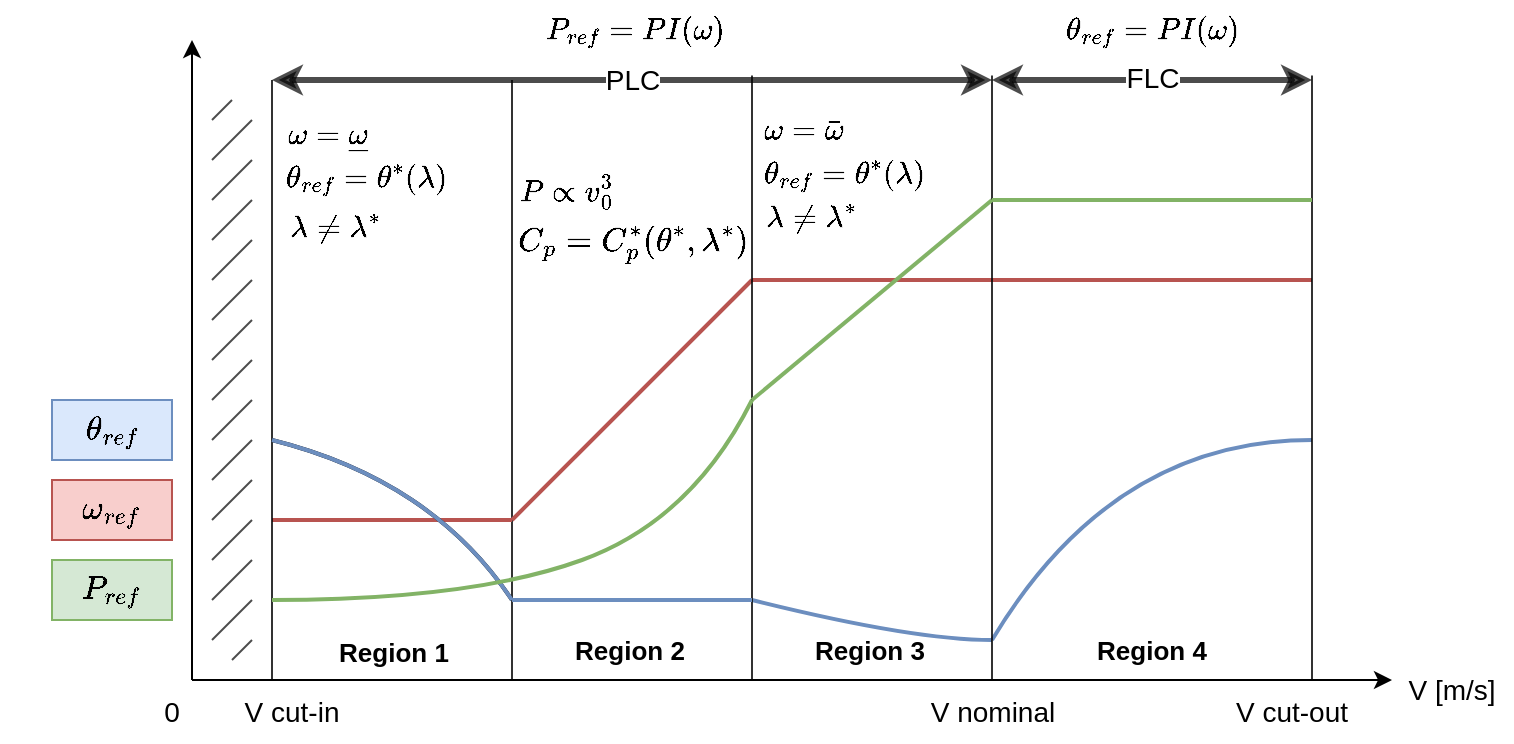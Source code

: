 <mxfile version="20.5.1" type="github">
  <diagram id="YIg-twoA3lVmyOpFWbwZ" name="Page-1">
    <mxGraphModel dx="2066" dy="1054" grid="1" gridSize="10" guides="1" tooltips="1" connect="1" arrows="1" fold="1" page="1" pageScale="1" pageWidth="850" pageHeight="1100" math="1" shadow="0">
      <root>
        <mxCell id="0" />
        <mxCell id="1" parent="0" />
        <mxCell id="ZmWr9eJU89eHi5DbGtIF-5" value="" style="endArrow=none;html=1;rounded=0;opacity=80;" parent="1" edge="1">
          <mxGeometry width="50" height="50" relative="1" as="geometry">
            <mxPoint x="280" y="140" as="sourcePoint" />
            <mxPoint x="280" y="440" as="targetPoint" />
          </mxGeometry>
        </mxCell>
        <mxCell id="ZmWr9eJU89eHi5DbGtIF-11" value="&lt;font style=&quot;font-size: 14px;&quot;&gt;0&lt;/font&gt;" style="text;html=1;strokeColor=none;fillColor=none;align=center;verticalAlign=middle;whiteSpace=wrap;rounded=0;fontSize=13;" parent="1" vertex="1">
          <mxGeometry x="80" y="441" width="60" height="30" as="geometry" />
        </mxCell>
        <mxCell id="ZmWr9eJU89eHi5DbGtIF-12" value="&lt;font style=&quot;font-size: 14px;&quot;&gt;V [m/s]&lt;/font&gt;" style="text;html=1;strokeColor=none;fillColor=none;align=center;verticalAlign=middle;whiteSpace=wrap;rounded=0;fontSize=13;" parent="1" vertex="1">
          <mxGeometry x="720" y="430" width="60" height="30" as="geometry" />
        </mxCell>
        <mxCell id="ZmWr9eJU89eHi5DbGtIF-13" value="&lt;span style=&quot;font-size: 14px;&quot;&gt;V cut-in&lt;/span&gt;" style="text;html=1;strokeColor=none;fillColor=none;align=center;verticalAlign=middle;whiteSpace=wrap;rounded=0;fontSize=13;" parent="1" vertex="1">
          <mxGeometry x="140" y="441" width="60" height="30" as="geometry" />
        </mxCell>
        <mxCell id="ZmWr9eJU89eHi5DbGtIF-21" value="" style="endArrow=none;html=1;rounded=0;fontSize=14;strokeWidth=2;fillColor=#f8cecc;strokeColor=#b85450;" parent="1" edge="1">
          <mxGeometry width="50" height="50" relative="1" as="geometry">
            <mxPoint x="280" y="360" as="sourcePoint" />
            <mxPoint x="160" y="360" as="targetPoint" />
          </mxGeometry>
        </mxCell>
        <mxCell id="ZmWr9eJU89eHi5DbGtIF-22" value="" style="endArrow=none;html=1;rounded=0;fontSize=14;strokeWidth=2;fillColor=#f8cecc;strokeColor=#b85450;" parent="1" edge="1">
          <mxGeometry width="50" height="50" relative="1" as="geometry">
            <mxPoint x="280" y="360" as="sourcePoint" />
            <mxPoint x="400" y="240" as="targetPoint" />
          </mxGeometry>
        </mxCell>
        <mxCell id="ZmWr9eJU89eHi5DbGtIF-23" value="" style="endArrow=none;html=1;rounded=0;fontSize=14;strokeWidth=2;fillColor=#f8cecc;strokeColor=#b85450;" parent="1" edge="1">
          <mxGeometry width="50" height="50" relative="1" as="geometry">
            <mxPoint x="400" y="240" as="sourcePoint" />
            <mxPoint x="680" y="240" as="targetPoint" />
          </mxGeometry>
        </mxCell>
        <mxCell id="ZmWr9eJU89eHi5DbGtIF-24" value="" style="curved=1;endArrow=none;html=1;rounded=0;strokeWidth=2;fontSize=14;endFill=0;" parent="1" edge="1">
          <mxGeometry width="50" height="50" relative="1" as="geometry">
            <mxPoint x="280" y="400" as="sourcePoint" />
            <mxPoint x="160" y="320" as="targetPoint" />
            <Array as="points">
              <mxPoint x="260" y="370" />
              <mxPoint x="200" y="330" />
            </Array>
          </mxGeometry>
        </mxCell>
        <mxCell id="ZmWr9eJU89eHi5DbGtIF-26" value="" style="curved=1;endArrow=none;html=1;rounded=0;strokeWidth=2;fontSize=14;endFill=0;fillColor=#dae8fc;strokeColor=#6c8ebf;" parent="1" edge="1">
          <mxGeometry width="50" height="50" relative="1" as="geometry">
            <mxPoint x="520" y="420" as="sourcePoint" />
            <mxPoint x="400" y="400" as="targetPoint" />
            <Array as="points">
              <mxPoint x="480" y="420" />
            </Array>
          </mxGeometry>
        </mxCell>
        <mxCell id="ZmWr9eJU89eHi5DbGtIF-27" value="" style="curved=1;endArrow=none;html=1;rounded=0;strokeWidth=2;fontSize=14;endFill=0;fillColor=#dae8fc;strokeColor=#6c8ebf;" parent="1" edge="1">
          <mxGeometry width="50" height="50" relative="1" as="geometry">
            <mxPoint x="680" y="320" as="sourcePoint" />
            <mxPoint x="520" y="420" as="targetPoint" />
            <Array as="points">
              <mxPoint x="580" y="320" />
            </Array>
          </mxGeometry>
        </mxCell>
        <mxCell id="ZmWr9eJU89eHi5DbGtIF-2" value="" style="endArrow=classic;html=1;rounded=0;" parent="1" edge="1">
          <mxGeometry width="50" height="50" relative="1" as="geometry">
            <mxPoint x="120" y="440" as="sourcePoint" />
            <mxPoint x="120" y="120" as="targetPoint" />
          </mxGeometry>
        </mxCell>
        <mxCell id="ZmWr9eJU89eHi5DbGtIF-3" value="" style="endArrow=classic;html=1;rounded=0;" parent="1" edge="1">
          <mxGeometry width="50" height="50" relative="1" as="geometry">
            <mxPoint x="120" y="440" as="sourcePoint" />
            <mxPoint x="720" y="440" as="targetPoint" />
          </mxGeometry>
        </mxCell>
        <mxCell id="ZmWr9eJU89eHi5DbGtIF-6" value="" style="endArrow=none;html=1;rounded=0;opacity=80;" parent="1" edge="1">
          <mxGeometry width="50" height="50" relative="1" as="geometry">
            <mxPoint x="400" y="137.778" as="sourcePoint" />
            <mxPoint x="400" y="440" as="targetPoint" />
          </mxGeometry>
        </mxCell>
        <mxCell id="ZmWr9eJU89eHi5DbGtIF-7" value="" style="endArrow=none;html=1;rounded=0;opacity=80;" parent="1" edge="1">
          <mxGeometry width="50" height="50" relative="1" as="geometry">
            <mxPoint x="520" y="137.778" as="sourcePoint" />
            <mxPoint x="520" y="440" as="targetPoint" />
          </mxGeometry>
        </mxCell>
        <mxCell id="ZmWr9eJU89eHi5DbGtIF-8" value="" style="endArrow=none;html=1;rounded=0;opacity=80;" parent="1" edge="1">
          <mxGeometry width="50" height="50" relative="1" as="geometry">
            <mxPoint x="680" y="137.778" as="sourcePoint" />
            <mxPoint x="680" y="440" as="targetPoint" />
          </mxGeometry>
        </mxCell>
        <mxCell id="ZmWr9eJU89eHi5DbGtIF-19" value="" style="endArrow=none;html=1;rounded=0;opacity=80;" parent="1" edge="1">
          <mxGeometry width="50" height="50" relative="1" as="geometry">
            <mxPoint x="160" y="140.0" as="sourcePoint" />
            <mxPoint x="160" y="440" as="targetPoint" />
          </mxGeometry>
        </mxCell>
        <mxCell id="ZmWr9eJU89eHi5DbGtIF-25" value="" style="endArrow=none;html=1;rounded=0;fontSize=14;strokeWidth=2;fillColor=#f8cecc;strokeColor=#b85450;" parent="1" edge="1">
          <mxGeometry width="50" height="50" relative="1" as="geometry">
            <mxPoint x="400" y="400.0" as="sourcePoint" />
            <mxPoint x="280" y="400.0" as="targetPoint" />
          </mxGeometry>
        </mxCell>
        <mxCell id="ZmWr9eJU89eHi5DbGtIF-28" value="" style="endArrow=none;html=1;rounded=0;fontSize=14;strokeWidth=2;fillColor=#dae8fc;strokeColor=#6c8ebf;" parent="1" edge="1">
          <mxGeometry width="50" height="50" relative="1" as="geometry">
            <mxPoint x="400" y="400.0" as="sourcePoint" />
            <mxPoint x="280" y="400.0" as="targetPoint" />
          </mxGeometry>
        </mxCell>
        <mxCell id="ZmWr9eJU89eHi5DbGtIF-29" value="" style="curved=1;endArrow=none;html=1;rounded=0;strokeWidth=2;fontSize=14;endFill=0;fillColor=#dae8fc;strokeColor=#6c8ebf;" parent="1" edge="1">
          <mxGeometry width="50" height="50" relative="1" as="geometry">
            <mxPoint x="280" y="400.0" as="sourcePoint" />
            <mxPoint x="160" y="320.0" as="targetPoint" />
            <Array as="points">
              <mxPoint x="260" y="370" />
              <mxPoint x="200" y="330" />
            </Array>
          </mxGeometry>
        </mxCell>
        <mxCell id="ZmWr9eJU89eHi5DbGtIF-30" value="" style="curved=1;endArrow=none;html=1;rounded=0;strokeWidth=2;fontSize=14;endFill=0;fillColor=#d5e8d4;strokeColor=#82b366;" parent="1" edge="1">
          <mxGeometry width="50" height="50" relative="1" as="geometry">
            <mxPoint x="400" y="300" as="sourcePoint" />
            <mxPoint x="160" y="400" as="targetPoint" />
            <Array as="points">
              <mxPoint x="370" y="360" />
              <mxPoint x="260" y="400" />
            </Array>
          </mxGeometry>
        </mxCell>
        <mxCell id="ZmWr9eJU89eHi5DbGtIF-31" value="" style="endArrow=none;html=1;rounded=0;fontSize=14;strokeWidth=2;fillColor=#d5e8d4;strokeColor=#82b366;" parent="1" edge="1">
          <mxGeometry width="50" height="50" relative="1" as="geometry">
            <mxPoint x="400" y="300" as="sourcePoint" />
            <mxPoint x="520" y="200" as="targetPoint" />
          </mxGeometry>
        </mxCell>
        <mxCell id="ZmWr9eJU89eHi5DbGtIF-32" value="" style="endArrow=none;html=1;rounded=0;fontSize=14;strokeWidth=2;fillColor=#d5e8d4;strokeColor=#82b366;" parent="1" edge="1">
          <mxGeometry width="50" height="50" relative="1" as="geometry">
            <mxPoint x="680" y="200" as="sourcePoint" />
            <mxPoint x="520" y="200" as="targetPoint" />
          </mxGeometry>
        </mxCell>
        <mxCell id="ZmWr9eJU89eHi5DbGtIF-33" value="" style="endArrow=none;html=1;rounded=0;strokeWidth=1;fontSize=14;opacity=70;" parent="1" edge="1">
          <mxGeometry width="50" height="50" relative="1" as="geometry">
            <mxPoint x="130" y="180" as="sourcePoint" />
            <mxPoint x="150" y="160" as="targetPoint" />
          </mxGeometry>
        </mxCell>
        <mxCell id="ZmWr9eJU89eHi5DbGtIF-34" value="" style="endArrow=none;html=1;rounded=0;strokeWidth=1;fontSize=14;opacity=70;" parent="1" edge="1">
          <mxGeometry width="50" height="50" relative="1" as="geometry">
            <mxPoint x="130" y="200" as="sourcePoint" />
            <mxPoint x="150" y="180" as="targetPoint" />
          </mxGeometry>
        </mxCell>
        <mxCell id="ZmWr9eJU89eHi5DbGtIF-35" value="" style="endArrow=none;html=1;rounded=0;strokeWidth=1;fontSize=14;opacity=70;" parent="1" edge="1">
          <mxGeometry width="50" height="50" relative="1" as="geometry">
            <mxPoint x="130" y="220" as="sourcePoint" />
            <mxPoint x="150" y="200" as="targetPoint" />
          </mxGeometry>
        </mxCell>
        <mxCell id="ZmWr9eJU89eHi5DbGtIF-36" value="" style="endArrow=none;html=1;rounded=0;strokeWidth=1;fontSize=14;opacity=70;" parent="1" edge="1">
          <mxGeometry width="50" height="50" relative="1" as="geometry">
            <mxPoint x="130" y="240" as="sourcePoint" />
            <mxPoint x="150" y="220" as="targetPoint" />
          </mxGeometry>
        </mxCell>
        <mxCell id="ZmWr9eJU89eHi5DbGtIF-37" value="" style="endArrow=none;html=1;rounded=0;strokeWidth=1;fontSize=14;opacity=70;" parent="1" edge="1">
          <mxGeometry width="50" height="50" relative="1" as="geometry">
            <mxPoint x="130" y="260" as="sourcePoint" />
            <mxPoint x="150" y="240" as="targetPoint" />
          </mxGeometry>
        </mxCell>
        <mxCell id="ZmWr9eJU89eHi5DbGtIF-38" value="" style="endArrow=none;html=1;rounded=0;strokeWidth=1;fontSize=14;opacity=70;" parent="1" edge="1">
          <mxGeometry width="50" height="50" relative="1" as="geometry">
            <mxPoint x="130" y="280" as="sourcePoint" />
            <mxPoint x="150" y="260" as="targetPoint" />
          </mxGeometry>
        </mxCell>
        <mxCell id="ZmWr9eJU89eHi5DbGtIF-39" value="" style="endArrow=none;html=1;rounded=0;strokeWidth=1;fontSize=14;opacity=70;" parent="1" edge="1">
          <mxGeometry width="50" height="50" relative="1" as="geometry">
            <mxPoint x="130" y="300" as="sourcePoint" />
            <mxPoint x="150" y="280" as="targetPoint" />
          </mxGeometry>
        </mxCell>
        <mxCell id="ZmWr9eJU89eHi5DbGtIF-40" value="" style="endArrow=none;html=1;rounded=0;strokeWidth=1;fontSize=14;opacity=70;" parent="1" edge="1">
          <mxGeometry width="50" height="50" relative="1" as="geometry">
            <mxPoint x="130" y="320" as="sourcePoint" />
            <mxPoint x="150" y="300" as="targetPoint" />
          </mxGeometry>
        </mxCell>
        <mxCell id="ZmWr9eJU89eHi5DbGtIF-41" value="" style="endArrow=none;html=1;rounded=0;strokeWidth=1;fontSize=14;opacity=70;" parent="1" edge="1">
          <mxGeometry width="50" height="50" relative="1" as="geometry">
            <mxPoint x="130" y="340" as="sourcePoint" />
            <mxPoint x="150" y="320" as="targetPoint" />
          </mxGeometry>
        </mxCell>
        <mxCell id="ZmWr9eJU89eHi5DbGtIF-42" value="" style="endArrow=none;html=1;rounded=0;strokeWidth=1;fontSize=14;opacity=70;" parent="1" edge="1">
          <mxGeometry width="50" height="50" relative="1" as="geometry">
            <mxPoint x="130" y="360" as="sourcePoint" />
            <mxPoint x="150" y="340" as="targetPoint" />
          </mxGeometry>
        </mxCell>
        <mxCell id="ZmWr9eJU89eHi5DbGtIF-43" value="" style="endArrow=none;html=1;rounded=0;strokeWidth=1;fontSize=14;opacity=70;" parent="1" edge="1">
          <mxGeometry width="50" height="50" relative="1" as="geometry">
            <mxPoint x="130" y="380" as="sourcePoint" />
            <mxPoint x="150" y="360" as="targetPoint" />
          </mxGeometry>
        </mxCell>
        <mxCell id="ZmWr9eJU89eHi5DbGtIF-44" value="" style="endArrow=none;html=1;rounded=0;strokeWidth=1;fontSize=14;opacity=70;" parent="1" edge="1">
          <mxGeometry width="50" height="50" relative="1" as="geometry">
            <mxPoint x="130" y="400" as="sourcePoint" />
            <mxPoint x="150" y="380" as="targetPoint" />
          </mxGeometry>
        </mxCell>
        <mxCell id="ZmWr9eJU89eHi5DbGtIF-45" value="" style="endArrow=none;html=1;rounded=0;strokeWidth=1;fontSize=14;opacity=70;" parent="1" edge="1">
          <mxGeometry width="50" height="50" relative="1" as="geometry">
            <mxPoint x="130" y="420" as="sourcePoint" />
            <mxPoint x="150" y="400" as="targetPoint" />
          </mxGeometry>
        </mxCell>
        <mxCell id="ZmWr9eJU89eHi5DbGtIF-46" value="" style="endArrow=none;html=1;rounded=0;strokeWidth=1;fontSize=14;opacity=70;" parent="1" edge="1">
          <mxGeometry width="50" height="50" relative="1" as="geometry">
            <mxPoint x="140" y="430" as="sourcePoint" />
            <mxPoint x="150" y="420" as="targetPoint" />
          </mxGeometry>
        </mxCell>
        <mxCell id="ZmWr9eJU89eHi5DbGtIF-47" value="" style="endArrow=none;html=1;rounded=0;strokeWidth=1;fontSize=14;opacity=70;" parent="1" edge="1">
          <mxGeometry width="50" height="50" relative="1" as="geometry">
            <mxPoint x="130" y="160" as="sourcePoint" />
            <mxPoint x="140" y="150" as="targetPoint" />
          </mxGeometry>
        </mxCell>
        <mxCell id="ZmWr9eJU89eHi5DbGtIF-48" value="$$\theta_{ref}$$" style="text;html=1;strokeColor=#6c8ebf;fillColor=#dae8fc;align=center;verticalAlign=middle;whiteSpace=wrap;rounded=0;fontSize=14;" parent="1" vertex="1">
          <mxGeometry x="50" y="300" width="60" height="30" as="geometry" />
        </mxCell>
        <mxCell id="ZmWr9eJU89eHi5DbGtIF-49" value="$$\omega_{ref}$$" style="text;html=1;strokeColor=#b85450;fillColor=#f8cecc;align=center;verticalAlign=middle;whiteSpace=wrap;rounded=0;fontSize=14;" parent="1" vertex="1">
          <mxGeometry x="50" y="340" width="60" height="30" as="geometry" />
        </mxCell>
        <mxCell id="ZmWr9eJU89eHi5DbGtIF-50" value="$$P_{ref}$$" style="text;html=1;strokeColor=#82b366;fillColor=#d5e8d4;align=center;verticalAlign=middle;whiteSpace=wrap;rounded=0;fontSize=14;" parent="1" vertex="1">
          <mxGeometry x="50" y="380" width="60" height="30" as="geometry" />
        </mxCell>
        <mxCell id="ZmWr9eJU89eHi5DbGtIF-51" value="&lt;font style=&quot;font-size: 14px;&quot;&gt;V cut-out&lt;/font&gt;" style="text;html=1;strokeColor=none;fillColor=none;align=center;verticalAlign=middle;whiteSpace=wrap;rounded=0;fontSize=13;" parent="1" vertex="1">
          <mxGeometry x="640" y="441" width="60" height="30" as="geometry" />
        </mxCell>
        <mxCell id="ZmWr9eJU89eHi5DbGtIF-52" value="" style="endArrow=classic;startArrow=classic;html=1;rounded=0;strokeWidth=3;fontSize=14;opacity=70;" parent="1" edge="1">
          <mxGeometry width="50" height="50" relative="1" as="geometry">
            <mxPoint x="160" y="140" as="sourcePoint" />
            <mxPoint x="520" y="140" as="targetPoint" />
          </mxGeometry>
        </mxCell>
        <mxCell id="ZmWr9eJU89eHi5DbGtIF-54" value="PLC" style="edgeLabel;html=1;align=center;verticalAlign=middle;resizable=0;points=[];fontSize=14;" parent="ZmWr9eJU89eHi5DbGtIF-52" vertex="1" connectable="0">
          <mxGeometry x="-0.112" relative="1" as="geometry">
            <mxPoint x="20" as="offset" />
          </mxGeometry>
        </mxCell>
        <mxCell id="ZmWr9eJU89eHi5DbGtIF-53" value="" style="endArrow=classic;startArrow=classic;html=1;rounded=0;strokeWidth=3;fontSize=14;opacity=70;" parent="1" edge="1">
          <mxGeometry width="50" height="50" relative="1" as="geometry">
            <mxPoint x="520" y="140" as="sourcePoint" />
            <mxPoint x="680" y="140" as="targetPoint" />
            <Array as="points">
              <mxPoint x="600" y="140" />
            </Array>
          </mxGeometry>
        </mxCell>
        <mxCell id="ZmWr9eJU89eHi5DbGtIF-55" value="FLC" style="edgeLabel;html=1;align=center;verticalAlign=middle;resizable=0;points=[];fontSize=14;" parent="ZmWr9eJU89eHi5DbGtIF-53" vertex="1" connectable="0">
          <mxGeometry x="-0.08" y="1" relative="1" as="geometry">
            <mxPoint x="6" as="offset" />
          </mxGeometry>
        </mxCell>
        <mxCell id="ZmWr9eJU89eHi5DbGtIF-56" value="$$C_p = C_p^*(\theta^*, \lambda^*) $$" style="text;html=1;strokeColor=none;fillColor=none;align=center;verticalAlign=middle;whiteSpace=wrap;rounded=0;fontSize=14;" parent="1" vertex="1">
          <mxGeometry x="311" y="207" width="60" height="30" as="geometry" />
        </mxCell>
        <mxCell id="ZmWr9eJU89eHi5DbGtIF-61" value="&lt;font style=&quot;font-size: 13px;&quot;&gt;$$ P \propto v_0^3 $$&lt;/font&gt;" style="text;html=1;align=center;verticalAlign=middle;resizable=0;points=[];autosize=1;strokeColor=none;fillColor=none;fontSize=14;" parent="1" vertex="1">
          <mxGeometry x="232" y="180" width="150" height="30" as="geometry" />
        </mxCell>
        <mxCell id="ZmWr9eJU89eHi5DbGtIF-64" value="&lt;font style=&quot;font-size: 13px;&quot;&gt;$$ \omega = \underline{\omega} $$&lt;/font&gt;" style="text;html=1;align=center;verticalAlign=middle;resizable=0;points=[];autosize=1;strokeColor=none;fillColor=none;fontSize=14;" parent="1" vertex="1">
          <mxGeometry x="73" y="153" width="230" height="30" as="geometry" />
        </mxCell>
        <mxCell id="ZmWr9eJU89eHi5DbGtIF-67" value="&lt;font style=&quot;font-size: 13px;&quot;&gt;$$ \omega = \bar{\omega} $$&lt;/font&gt;" style="text;html=1;align=center;verticalAlign=middle;resizable=0;points=[];autosize=1;strokeColor=none;fillColor=none;fontSize=14;" parent="1" vertex="1">
          <mxGeometry x="331" y="150" width="190" height="30" as="geometry" />
        </mxCell>
        <mxCell id="ZmWr9eJU89eHi5DbGtIF-68" value="&lt;font style=&quot;font-size: 13px;&quot;&gt;$$ \theta_{ref} = \theta^*(\lambda) $$&lt;/font&gt;" style="text;html=1;align=center;verticalAlign=middle;resizable=0;points=[];autosize=1;strokeColor=none;fillColor=none;fontSize=14;" parent="1" vertex="1">
          <mxGeometry x="87" y="174" width="240" height="30" as="geometry" />
        </mxCell>
        <mxCell id="ZmWr9eJU89eHi5DbGtIF-69" value="&lt;font style=&quot;font-size: 13px;&quot;&gt;$$ \lambda \neq&amp;nbsp;&lt;br&gt;\lambda^* $$&lt;/font&gt;" style="text;html=1;align=center;verticalAlign=middle;resizable=0;points=[];autosize=1;strokeColor=none;fillColor=none;fontSize=14;" parent="1" vertex="1">
          <mxGeometry x="131" y="189" width="120" height="50" as="geometry" />
        </mxCell>
        <mxCell id="ZmWr9eJU89eHi5DbGtIF-71" value="&lt;font style=&quot;font-size: 13px;&quot;&gt;$$ \lambda \neq&amp;nbsp;&lt;br&gt;\lambda^* $$&lt;/font&gt;" style="text;html=1;align=center;verticalAlign=middle;resizable=0;points=[];autosize=1;strokeColor=none;fillColor=none;fontSize=14;" parent="1" vertex="1">
          <mxGeometry x="369" y="184" width="120" height="50" as="geometry" />
        </mxCell>
        <mxCell id="ZmWr9eJU89eHi5DbGtIF-72" value="&lt;font style=&quot;font-size: 13px;&quot;&gt;$$ \theta_{ref} = \theta^*(\lambda) $$&lt;/font&gt;" style="text;html=1;align=center;verticalAlign=middle;resizable=0;points=[];autosize=1;strokeColor=none;fillColor=none;fontSize=14;" parent="1" vertex="1">
          <mxGeometry x="326" y="172" width="240" height="30" as="geometry" />
        </mxCell>
        <mxCell id="ZmWr9eJU89eHi5DbGtIF-74" value="&lt;font style=&quot;font-size: 13px;&quot;&gt;$$ P_{ref} = PI({\omega}) $$&lt;/font&gt;" style="text;html=1;align=center;verticalAlign=middle;resizable=0;points=[];autosize=1;strokeColor=none;fillColor=none;fontSize=14;" parent="1" vertex="1">
          <mxGeometry x="246" y="100" width="190" height="30" as="geometry" />
        </mxCell>
        <mxCell id="ZmWr9eJU89eHi5DbGtIF-75" value="&lt;font style=&quot;font-size: 13px;&quot;&gt;$$ \theta_{ref} = PI({\omega}) $$&lt;/font&gt;" style="text;html=1;align=center;verticalAlign=middle;resizable=0;points=[];autosize=1;strokeColor=none;fillColor=none;fontSize=14;" parent="1" vertex="1">
          <mxGeometry x="495" y="100" width="210" height="30" as="geometry" />
        </mxCell>
        <mxCell id="ZmWr9eJU89eHi5DbGtIF-77" value="&lt;font style=&quot;font-size: 14px;&quot;&gt;V nominal&lt;/font&gt;" style="text;html=1;strokeColor=none;fillColor=none;align=center;verticalAlign=middle;whiteSpace=wrap;rounded=0;fontSize=13;" parent="1" vertex="1">
          <mxGeometry x="485" y="441" width="71" height="30" as="geometry" />
        </mxCell>
        <mxCell id="ZmWr9eJU89eHi5DbGtIF-78" value="Region 1" style="text;html=1;strokeColor=none;fillColor=none;align=center;verticalAlign=middle;whiteSpace=wrap;rounded=0;fontSize=13;fontStyle=1" parent="1" vertex="1">
          <mxGeometry x="191" y="411" width="60" height="30" as="geometry" />
        </mxCell>
        <mxCell id="ZmWr9eJU89eHi5DbGtIF-79" value="Region 2" style="text;html=1;strokeColor=none;fillColor=none;align=center;verticalAlign=middle;whiteSpace=wrap;rounded=0;fontSize=13;fontStyle=1" parent="1" vertex="1">
          <mxGeometry x="309" y="410" width="60" height="30" as="geometry" />
        </mxCell>
        <mxCell id="ZmWr9eJU89eHi5DbGtIF-80" value="Region 3" style="text;html=1;strokeColor=none;fillColor=none;align=center;verticalAlign=middle;whiteSpace=wrap;rounded=0;fontSize=13;fontStyle=1" parent="1" vertex="1">
          <mxGeometry x="429" y="410" width="60" height="30" as="geometry" />
        </mxCell>
        <mxCell id="ZmWr9eJU89eHi5DbGtIF-81" value="Region 4" style="text;html=1;strokeColor=none;fillColor=none;align=center;verticalAlign=middle;whiteSpace=wrap;rounded=0;fontSize=13;fontStyle=1" parent="1" vertex="1">
          <mxGeometry x="570" y="410" width="60" height="30" as="geometry" />
        </mxCell>
      </root>
    </mxGraphModel>
  </diagram>
</mxfile>

